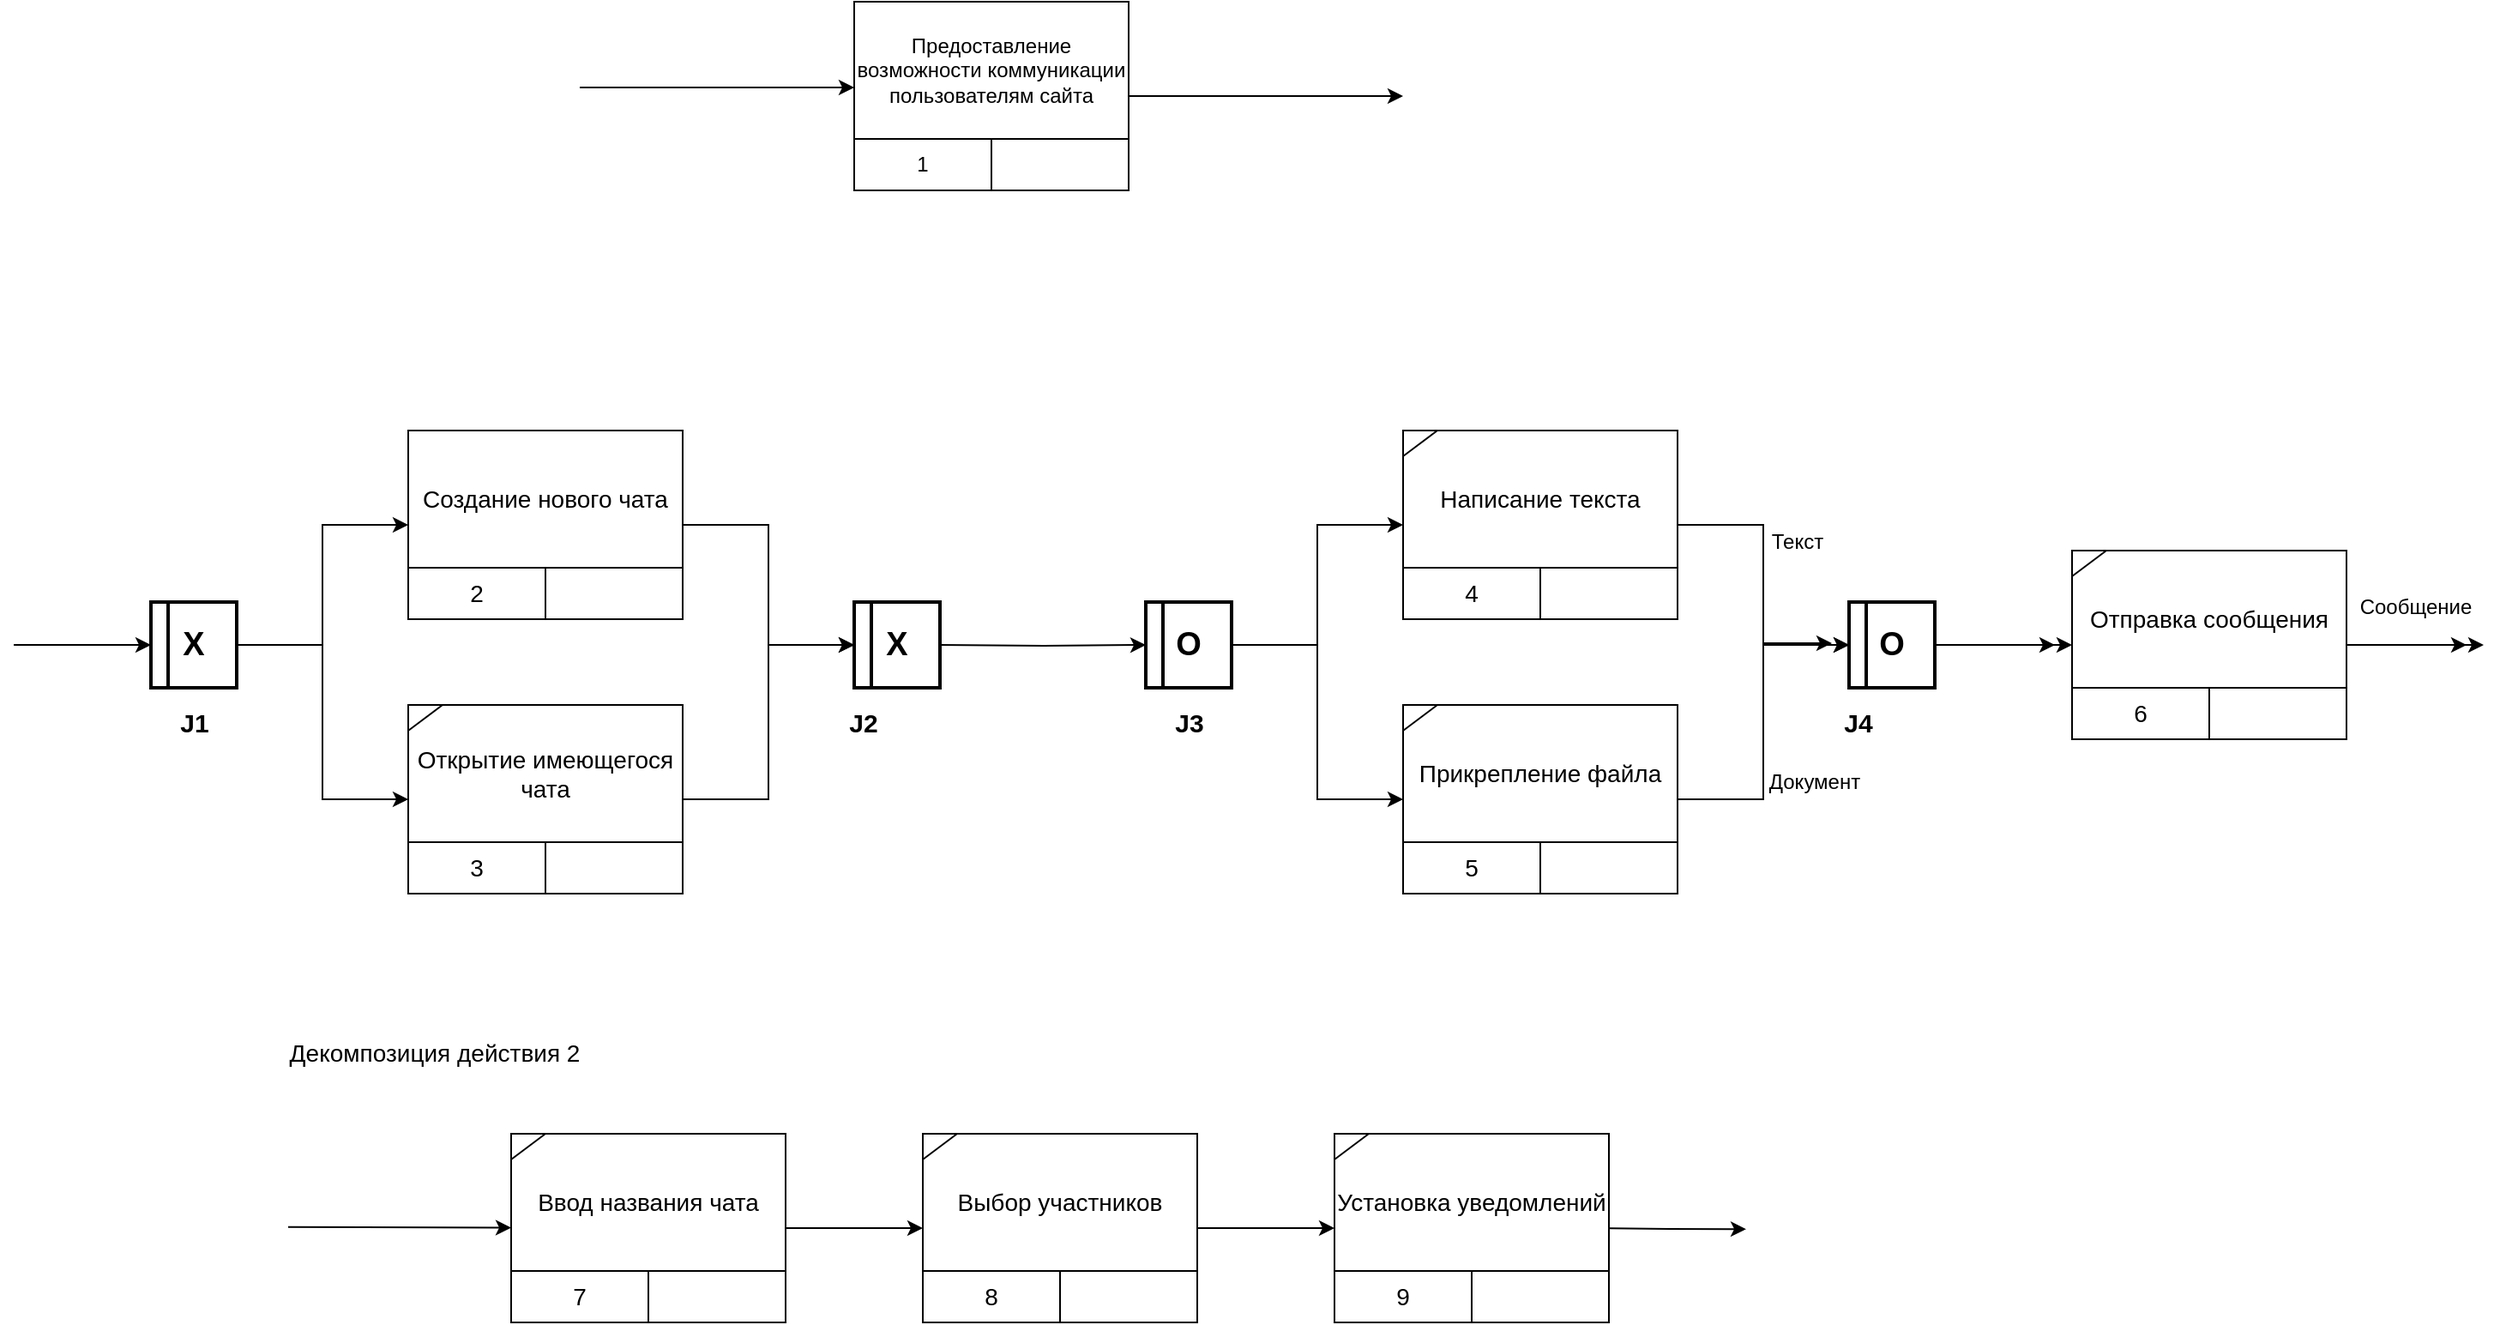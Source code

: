 <mxfile version="22.0.8" type="device">
  <diagram id="oJsRLX7s7bRhl0XR79Wc" name="Страница 1">
    <mxGraphModel dx="2359" dy="671" grid="1" gridSize="10" guides="1" tooltips="1" connect="1" arrows="1" fold="1" page="1" pageScale="1" pageWidth="827" pageHeight="1169" math="0" shadow="0">
      <root>
        <mxCell id="0" />
        <mxCell id="1" parent="0" />
        <mxCell id="Mzi-kS6j1Y3aCMjUUihl-28" style="edgeStyle=none;rounded=0;orthogonalLoop=1;jettySize=auto;html=1;exitX=1;exitY=0.5;exitDx=0;exitDy=0;endArrow=classic;endFill=1;" parent="1" source="Mzi-kS6j1Y3aCMjUUihl-24" edge="1">
          <mxGeometry relative="1" as="geometry">
            <mxPoint x="580" y="245" as="targetPoint" />
          </mxGeometry>
        </mxCell>
        <mxCell id="Mzi-kS6j1Y3aCMjUUihl-24" value="Предоставление возможности коммуникации пользователям сайта" style="shape=table;html=1;whiteSpace=wrap;startSize=80;container=1;collapsible=0;childLayout=tableLayout;" parent="1" vertex="1">
          <mxGeometry x="260" y="190" width="160" height="110" as="geometry" />
        </mxCell>
        <mxCell id="Mzi-kS6j1Y3aCMjUUihl-25" value="" style="shape=partialRectangle;html=1;whiteSpace=wrap;collapsible=0;dropTarget=0;pointerEvents=0;fillColor=none;top=0;left=0;bottom=0;right=0;points=[[0,0.5],[1,0.5]];portConstraint=eastwest;" parent="Mzi-kS6j1Y3aCMjUUihl-24" vertex="1">
          <mxGeometry y="80" width="160" height="30" as="geometry" />
        </mxCell>
        <mxCell id="Mzi-kS6j1Y3aCMjUUihl-26" value="1" style="shape=partialRectangle;html=1;whiteSpace=wrap;connectable=0;overflow=hidden;fillColor=none;top=0;left=0;bottom=0;right=0;" parent="Mzi-kS6j1Y3aCMjUUihl-25" vertex="1">
          <mxGeometry width="80" height="30" as="geometry">
            <mxRectangle width="80" height="30" as="alternateBounds" />
          </mxGeometry>
        </mxCell>
        <mxCell id="Mzi-kS6j1Y3aCMjUUihl-27" value="" style="shape=partialRectangle;html=1;whiteSpace=wrap;connectable=0;overflow=hidden;fillColor=none;top=0;left=0;bottom=0;right=0;" parent="Mzi-kS6j1Y3aCMjUUihl-25" vertex="1">
          <mxGeometry x="80" width="80" height="30" as="geometry">
            <mxRectangle width="80" height="30" as="alternateBounds" />
          </mxGeometry>
        </mxCell>
        <mxCell id="Mzi-kS6j1Y3aCMjUUihl-29" style="edgeStyle=none;rounded=0;orthogonalLoop=1;jettySize=auto;html=1;exitX=1;exitY=0.5;exitDx=0;exitDy=0;endArrow=classic;endFill=1;" parent="1" edge="1">
          <mxGeometry relative="1" as="geometry">
            <mxPoint x="260" y="240" as="targetPoint" />
            <mxPoint x="100" y="240" as="sourcePoint" />
          </mxGeometry>
        </mxCell>
        <mxCell id="Mzi-kS6j1Y3aCMjUUihl-60" style="edgeStyle=orthogonalEdgeStyle;rounded=0;orthogonalLoop=1;jettySize=auto;html=1;exitX=1;exitY=0.5;exitDx=0;exitDy=0;entryX=0;entryY=0.5;entryDx=0;entryDy=0;endArrow=classic;endFill=1;" parent="1" source="Mzi-kS6j1Y3aCMjUUihl-30" target="Mzi-kS6j1Y3aCMjUUihl-59" edge="1">
          <mxGeometry relative="1" as="geometry" />
        </mxCell>
        <mxCell id="Mzi-kS6j1Y3aCMjUUihl-30" value="&lt;font style=&quot;font-size: 14px;&quot;&gt;Создание нового чата&lt;/font&gt;" style="shape=table;html=1;whiteSpace=wrap;startSize=80;container=1;collapsible=0;childLayout=tableLayout;" parent="1" vertex="1">
          <mxGeometry y="440" width="160" height="110" as="geometry" />
        </mxCell>
        <mxCell id="Mzi-kS6j1Y3aCMjUUihl-31" value="" style="shape=partialRectangle;html=1;whiteSpace=wrap;collapsible=0;dropTarget=0;pointerEvents=0;fillColor=none;top=0;left=0;bottom=0;right=0;points=[[0,0.5],[1,0.5]];portConstraint=eastwest;" parent="Mzi-kS6j1Y3aCMjUUihl-30" vertex="1">
          <mxGeometry y="80" width="160" height="30" as="geometry" />
        </mxCell>
        <mxCell id="Mzi-kS6j1Y3aCMjUUihl-32" value="&lt;font style=&quot;font-size: 14px;&quot;&gt;2&lt;/font&gt;" style="shape=partialRectangle;html=1;whiteSpace=wrap;connectable=0;overflow=hidden;fillColor=none;top=0;left=0;bottom=0;right=0;" parent="Mzi-kS6j1Y3aCMjUUihl-31" vertex="1">
          <mxGeometry width="80" height="30" as="geometry">
            <mxRectangle width="80" height="30" as="alternateBounds" />
          </mxGeometry>
        </mxCell>
        <mxCell id="Mzi-kS6j1Y3aCMjUUihl-33" value="" style="shape=partialRectangle;html=1;whiteSpace=wrap;connectable=0;overflow=hidden;fillColor=none;top=0;left=0;bottom=0;right=0;" parent="Mzi-kS6j1Y3aCMjUUihl-31" vertex="1">
          <mxGeometry x="80" width="80" height="30" as="geometry">
            <mxRectangle width="80" height="30" as="alternateBounds" />
          </mxGeometry>
        </mxCell>
        <mxCell id="Mzi-kS6j1Y3aCMjUUihl-63" style="edgeStyle=orthogonalEdgeStyle;rounded=0;orthogonalLoop=1;jettySize=auto;html=1;exitX=1;exitY=0.5;exitDx=0;exitDy=0;entryX=0;entryY=0.5;entryDx=0;entryDy=0;endArrow=classic;endFill=1;" parent="1" source="Mzi-kS6j1Y3aCMjUUihl-34" edge="1">
          <mxGeometry relative="1" as="geometry">
            <mxPoint x="1210" y="565" as="targetPoint" />
          </mxGeometry>
        </mxCell>
        <mxCell id="Mzi-kS6j1Y3aCMjUUihl-34" value="&lt;font style=&quot;font-size: 14px;&quot;&gt;Отправка сообщения&lt;/font&gt;" style="shape=table;html=1;whiteSpace=wrap;startSize=80;container=1;collapsible=0;childLayout=tableLayout;" parent="1" vertex="1">
          <mxGeometry x="970" y="510" width="160" height="110" as="geometry" />
        </mxCell>
        <mxCell id="Mzi-kS6j1Y3aCMjUUihl-35" value="" style="shape=partialRectangle;html=1;whiteSpace=wrap;collapsible=0;dropTarget=0;pointerEvents=0;fillColor=none;top=0;left=0;bottom=0;right=0;points=[[0,0.5],[1,0.5]];portConstraint=eastwest;" parent="Mzi-kS6j1Y3aCMjUUihl-34" vertex="1">
          <mxGeometry y="80" width="160" height="30" as="geometry" />
        </mxCell>
        <mxCell id="Mzi-kS6j1Y3aCMjUUihl-36" value="&lt;font style=&quot;font-size: 14px;&quot;&gt;6&lt;/font&gt;" style="shape=partialRectangle;html=1;whiteSpace=wrap;connectable=0;overflow=hidden;fillColor=none;top=0;left=0;bottom=0;right=0;" parent="Mzi-kS6j1Y3aCMjUUihl-35" vertex="1">
          <mxGeometry width="80" height="30" as="geometry">
            <mxRectangle width="80" height="30" as="alternateBounds" />
          </mxGeometry>
        </mxCell>
        <mxCell id="Mzi-kS6j1Y3aCMjUUihl-37" value="" style="shape=partialRectangle;html=1;whiteSpace=wrap;connectable=0;overflow=hidden;fillColor=none;top=0;left=0;bottom=0;right=0;" parent="Mzi-kS6j1Y3aCMjUUihl-35" vertex="1">
          <mxGeometry x="80" width="80" height="30" as="geometry">
            <mxRectangle width="80" height="30" as="alternateBounds" />
          </mxGeometry>
        </mxCell>
        <mxCell id="Mzi-kS6j1Y3aCMjUUihl-61" style="edgeStyle=orthogonalEdgeStyle;rounded=0;orthogonalLoop=1;jettySize=auto;html=1;exitX=1;exitY=0.5;exitDx=0;exitDy=0;entryX=0;entryY=0.5;entryDx=0;entryDy=0;endArrow=classic;endFill=1;" parent="1" source="Mzi-kS6j1Y3aCMjUUihl-42" target="Mzi-kS6j1Y3aCMjUUihl-59" edge="1">
          <mxGeometry relative="1" as="geometry" />
        </mxCell>
        <mxCell id="Mzi-kS6j1Y3aCMjUUihl-42" value="&lt;font style=&quot;font-size: 14px;&quot;&gt;Открытие имеющегося чата&lt;/font&gt;" style="shape=table;html=1;whiteSpace=wrap;startSize=80;container=1;collapsible=0;childLayout=tableLayout;" parent="1" vertex="1">
          <mxGeometry y="600" width="160" height="110" as="geometry" />
        </mxCell>
        <mxCell id="Mzi-kS6j1Y3aCMjUUihl-43" value="" style="shape=partialRectangle;html=1;whiteSpace=wrap;collapsible=0;dropTarget=0;pointerEvents=0;fillColor=none;top=0;left=0;bottom=0;right=0;points=[[0,0.5],[1,0.5]];portConstraint=eastwest;" parent="Mzi-kS6j1Y3aCMjUUihl-42" vertex="1">
          <mxGeometry y="80" width="160" height="30" as="geometry" />
        </mxCell>
        <mxCell id="Mzi-kS6j1Y3aCMjUUihl-44" value="&lt;font style=&quot;font-size: 14px;&quot;&gt;3&lt;/font&gt;" style="shape=partialRectangle;html=1;whiteSpace=wrap;connectable=0;overflow=hidden;fillColor=none;top=0;left=0;bottom=0;right=0;" parent="Mzi-kS6j1Y3aCMjUUihl-43" vertex="1">
          <mxGeometry width="80" height="30" as="geometry">
            <mxRectangle width="80" height="30" as="alternateBounds" />
          </mxGeometry>
        </mxCell>
        <mxCell id="Mzi-kS6j1Y3aCMjUUihl-45" value="" style="shape=partialRectangle;html=1;whiteSpace=wrap;connectable=0;overflow=hidden;fillColor=none;top=0;left=0;bottom=0;right=0;" parent="Mzi-kS6j1Y3aCMjUUihl-43" vertex="1">
          <mxGeometry x="80" width="80" height="30" as="geometry">
            <mxRectangle width="80" height="30" as="alternateBounds" />
          </mxGeometry>
        </mxCell>
        <mxCell id="Mzi-kS6j1Y3aCMjUUihl-57" style="edgeStyle=orthogonalEdgeStyle;rounded=0;orthogonalLoop=1;jettySize=auto;html=1;exitX=1;exitY=0.5;exitDx=0;exitDy=0;entryX=0;entryY=0.5;entryDx=0;entryDy=0;endArrow=classic;endFill=1;" parent="1" source="Mzi-kS6j1Y3aCMjUUihl-55" target="Mzi-kS6j1Y3aCMjUUihl-30" edge="1">
          <mxGeometry relative="1" as="geometry" />
        </mxCell>
        <mxCell id="Mzi-kS6j1Y3aCMjUUihl-58" style="edgeStyle=orthogonalEdgeStyle;rounded=0;orthogonalLoop=1;jettySize=auto;html=1;exitX=1;exitY=0.5;exitDx=0;exitDy=0;entryX=0;entryY=0.5;entryDx=0;entryDy=0;endArrow=classic;endFill=1;" parent="1" source="Mzi-kS6j1Y3aCMjUUihl-55" target="Mzi-kS6j1Y3aCMjUUihl-42" edge="1">
          <mxGeometry relative="1" as="geometry" />
        </mxCell>
        <mxCell id="Mzi-kS6j1Y3aCMjUUihl-55" value="&lt;b&gt;&lt;font style=&quot;font-size: 19px&quot;&gt;X&lt;/font&gt;&lt;/b&gt;" style="shape=internalStorage;whiteSpace=wrap;html=1;dx=10;dy=0;rounded=1;arcSize=0;strokeWidth=2;" parent="1" vertex="1">
          <mxGeometry x="-150" y="540" width="50" height="50" as="geometry" />
        </mxCell>
        <mxCell id="Mzi-kS6j1Y3aCMjUUihl-59" value="&lt;b&gt;&lt;font style=&quot;font-size: 19px&quot;&gt;X&lt;/font&gt;&lt;/b&gt;" style="shape=internalStorage;whiteSpace=wrap;html=1;dx=10;dy=0;rounded=1;arcSize=0;strokeWidth=2;" parent="1" vertex="1">
          <mxGeometry x="260" y="540" width="50" height="50" as="geometry" />
        </mxCell>
        <mxCell id="Mzi-kS6j1Y3aCMjUUihl-81" style="edgeStyle=orthogonalEdgeStyle;rounded=0;orthogonalLoop=1;jettySize=auto;html=1;exitX=1;exitY=0.5;exitDx=0;exitDy=0;entryX=0;entryY=0.5;entryDx=0;entryDy=0;endArrow=classic;endFill=1;" parent="1" source="Mzi-kS6j1Y3aCMjUUihl-67" edge="1">
          <mxGeometry relative="1" as="geometry">
            <mxPoint x="300" y="905" as="targetPoint" />
          </mxGeometry>
        </mxCell>
        <mxCell id="Mzi-kS6j1Y3aCMjUUihl-67" value="&lt;font style=&quot;font-size: 14px;&quot;&gt;Ввод названия чата&lt;/font&gt;" style="shape=table;html=1;whiteSpace=wrap;startSize=80;container=1;collapsible=0;childLayout=tableLayout;" parent="1" vertex="1">
          <mxGeometry x="60" y="850" width="160" height="110" as="geometry" />
        </mxCell>
        <mxCell id="Mzi-kS6j1Y3aCMjUUihl-68" value="" style="shape=partialRectangle;html=1;whiteSpace=wrap;collapsible=0;dropTarget=0;pointerEvents=0;fillColor=none;top=0;left=0;bottom=0;right=0;points=[[0,0.5],[1,0.5]];portConstraint=eastwest;" parent="Mzi-kS6j1Y3aCMjUUihl-67" vertex="1">
          <mxGeometry y="80" width="160" height="30" as="geometry" />
        </mxCell>
        <mxCell id="Mzi-kS6j1Y3aCMjUUihl-69" value="&lt;font style=&quot;font-size: 14px;&quot;&gt;7&lt;/font&gt;" style="shape=partialRectangle;html=1;whiteSpace=wrap;connectable=0;overflow=hidden;fillColor=none;top=0;left=0;bottom=0;right=0;" parent="Mzi-kS6j1Y3aCMjUUihl-68" vertex="1">
          <mxGeometry width="80" height="30" as="geometry">
            <mxRectangle width="80" height="30" as="alternateBounds" />
          </mxGeometry>
        </mxCell>
        <mxCell id="Mzi-kS6j1Y3aCMjUUihl-70" value="" style="shape=partialRectangle;html=1;whiteSpace=wrap;connectable=0;overflow=hidden;fillColor=none;top=0;left=0;bottom=0;right=0;" parent="Mzi-kS6j1Y3aCMjUUihl-68" vertex="1">
          <mxGeometry x="80" width="80" height="30" as="geometry">
            <mxRectangle width="80" height="30" as="alternateBounds" />
          </mxGeometry>
        </mxCell>
        <mxCell id="Mzi-kS6j1Y3aCMjUUihl-79" style="edgeStyle=none;rounded=0;orthogonalLoop=1;jettySize=auto;html=1;endArrow=classic;endFill=1;" parent="1" edge="1">
          <mxGeometry relative="1" as="geometry">
            <mxPoint x="60" y="904.78" as="targetPoint" />
            <mxPoint x="-70" y="904.37" as="sourcePoint" />
          </mxGeometry>
        </mxCell>
        <mxCell id="Mzi-kS6j1Y3aCMjUUihl-87" style="edgeStyle=orthogonalEdgeStyle;rounded=0;orthogonalLoop=1;jettySize=auto;html=1;exitX=1;exitY=0.5;exitDx=0;exitDy=0;endArrow=classic;endFill=1;" parent="1" edge="1">
          <mxGeometry relative="1" as="geometry">
            <mxPoint x="780" y="905.588" as="targetPoint" />
            <mxPoint x="690" y="905" as="sourcePoint" />
          </mxGeometry>
        </mxCell>
        <mxCell id="Mzi-kS6j1Y3aCMjUUihl-89" value="" style="endArrow=none;html=1;fontSize=11;exitX=0;exitY=0.25;exitDx=0;exitDy=0;" parent="1" edge="1">
          <mxGeometry width="50" height="50" relative="1" as="geometry">
            <mxPoint y="615" as="sourcePoint" />
            <mxPoint x="20" y="600" as="targetPoint" />
          </mxGeometry>
        </mxCell>
        <mxCell id="Mzi-kS6j1Y3aCMjUUihl-91" value="" style="endArrow=none;html=1;fontSize=11;exitX=0;exitY=0.25;exitDx=0;exitDy=0;" parent="1" edge="1">
          <mxGeometry width="50" height="50" relative="1" as="geometry">
            <mxPoint x="970" y="525" as="sourcePoint" />
            <mxPoint x="990" y="510" as="targetPoint" />
          </mxGeometry>
        </mxCell>
        <mxCell id="Mzi-kS6j1Y3aCMjUUihl-93" value="" style="endArrow=none;html=1;fontSize=11;exitX=0;exitY=0.25;exitDx=0;exitDy=0;" parent="1" edge="1">
          <mxGeometry width="50" height="50" relative="1" as="geometry">
            <mxPoint x="60" y="865" as="sourcePoint" />
            <mxPoint x="80" y="850" as="targetPoint" />
          </mxGeometry>
        </mxCell>
        <mxCell id="Mzi-kS6j1Y3aCMjUUihl-96" value="&lt;font style=&quot;font-size: 15px&quot;&gt;&lt;b&gt;J1&lt;/b&gt;&lt;/font&gt;" style="text;html=1;resizable=0;autosize=1;align=center;verticalAlign=middle;points=[];fillColor=none;strokeColor=none;rounded=0;" parent="1" vertex="1">
          <mxGeometry x="-140" y="600" width="30" height="20" as="geometry" />
        </mxCell>
        <mxCell id="Mzi-kS6j1Y3aCMjUUihl-97" value="&lt;font style=&quot;font-size: 15px&quot;&gt;&lt;b&gt;J2&lt;/b&gt;&lt;/font&gt;" style="text;html=1;resizable=0;autosize=1;align=center;verticalAlign=middle;points=[];fillColor=none;strokeColor=none;rounded=0;" parent="1" vertex="1">
          <mxGeometry x="250" y="600" width="30" height="20" as="geometry" />
        </mxCell>
        <mxCell id="2jI5eoh9f0SczUEPpXRv-1" style="edgeStyle=orthogonalEdgeStyle;rounded=0;orthogonalLoop=1;jettySize=auto;html=1;exitX=1;exitY=0.5;exitDx=0;exitDy=0;entryX=0;entryY=0.5;entryDx=0;entryDy=0;endArrow=classic;endFill=1;" parent="1" source="2jI5eoh9f0SczUEPpXRv-2" target="2jI5eoh9f0SczUEPpXRv-16" edge="1">
          <mxGeometry relative="1" as="geometry" />
        </mxCell>
        <mxCell id="2jI5eoh9f0SczUEPpXRv-2" value="&lt;font style=&quot;font-size: 14px;&quot;&gt;Написание текста&lt;/font&gt;" style="shape=table;html=1;whiteSpace=wrap;startSize=80;container=1;collapsible=0;childLayout=tableLayout;" parent="1" vertex="1">
          <mxGeometry x="580" y="440" width="160" height="110" as="geometry" />
        </mxCell>
        <mxCell id="2jI5eoh9f0SczUEPpXRv-3" value="" style="shape=partialRectangle;html=1;whiteSpace=wrap;collapsible=0;dropTarget=0;pointerEvents=0;fillColor=none;top=0;left=0;bottom=0;right=0;points=[[0,0.5],[1,0.5]];portConstraint=eastwest;" parent="2jI5eoh9f0SczUEPpXRv-2" vertex="1">
          <mxGeometry y="80" width="160" height="30" as="geometry" />
        </mxCell>
        <mxCell id="2jI5eoh9f0SczUEPpXRv-4" value="&lt;font style=&quot;font-size: 14px;&quot;&gt;4&lt;/font&gt;" style="shape=partialRectangle;html=1;whiteSpace=wrap;connectable=0;overflow=hidden;fillColor=none;top=0;left=0;bottom=0;right=0;" parent="2jI5eoh9f0SczUEPpXRv-3" vertex="1">
          <mxGeometry width="80" height="30" as="geometry">
            <mxRectangle width="80" height="30" as="alternateBounds" />
          </mxGeometry>
        </mxCell>
        <mxCell id="2jI5eoh9f0SczUEPpXRv-5" value="" style="shape=partialRectangle;html=1;whiteSpace=wrap;connectable=0;overflow=hidden;fillColor=none;top=0;left=0;bottom=0;right=0;" parent="2jI5eoh9f0SczUEPpXRv-3" vertex="1">
          <mxGeometry x="80" width="80" height="30" as="geometry">
            <mxRectangle width="80" height="30" as="alternateBounds" />
          </mxGeometry>
        </mxCell>
        <mxCell id="2jI5eoh9f0SczUEPpXRv-6" style="edgeStyle=orthogonalEdgeStyle;rounded=0;orthogonalLoop=1;jettySize=auto;html=1;exitX=1;exitY=0.5;exitDx=0;exitDy=0;entryX=0;entryY=0.5;entryDx=0;entryDy=0;endArrow=classic;endFill=1;" parent="1" source="2jI5eoh9f0SczUEPpXRv-7" target="2jI5eoh9f0SczUEPpXRv-16" edge="1">
          <mxGeometry relative="1" as="geometry" />
        </mxCell>
        <mxCell id="2jI5eoh9f0SczUEPpXRv-7" value="&lt;font style=&quot;font-size: 14px;&quot;&gt;Прикрепление файла&lt;/font&gt;" style="shape=table;html=1;whiteSpace=wrap;startSize=80;container=1;collapsible=0;childLayout=tableLayout;" parent="1" vertex="1">
          <mxGeometry x="580" y="600" width="160" height="110" as="geometry" />
        </mxCell>
        <mxCell id="2jI5eoh9f0SczUEPpXRv-8" value="" style="shape=partialRectangle;html=1;whiteSpace=wrap;collapsible=0;dropTarget=0;pointerEvents=0;fillColor=none;top=0;left=0;bottom=0;right=0;points=[[0,0.5],[1,0.5]];portConstraint=eastwest;" parent="2jI5eoh9f0SczUEPpXRv-7" vertex="1">
          <mxGeometry y="80" width="160" height="30" as="geometry" />
        </mxCell>
        <mxCell id="2jI5eoh9f0SczUEPpXRv-9" value="&lt;font style=&quot;font-size: 14px;&quot;&gt;5&lt;/font&gt;" style="shape=partialRectangle;html=1;whiteSpace=wrap;connectable=0;overflow=hidden;fillColor=none;top=0;left=0;bottom=0;right=0;" parent="2jI5eoh9f0SczUEPpXRv-8" vertex="1">
          <mxGeometry width="80" height="30" as="geometry">
            <mxRectangle width="80" height="30" as="alternateBounds" />
          </mxGeometry>
        </mxCell>
        <mxCell id="2jI5eoh9f0SczUEPpXRv-10" value="" style="shape=partialRectangle;html=1;whiteSpace=wrap;connectable=0;overflow=hidden;fillColor=none;top=0;left=0;bottom=0;right=0;" parent="2jI5eoh9f0SczUEPpXRv-8" vertex="1">
          <mxGeometry x="80" width="80" height="30" as="geometry">
            <mxRectangle width="80" height="30" as="alternateBounds" />
          </mxGeometry>
        </mxCell>
        <mxCell id="2jI5eoh9f0SczUEPpXRv-11" style="edgeStyle=orthogonalEdgeStyle;rounded=0;orthogonalLoop=1;jettySize=auto;html=1;entryX=0;entryY=0.5;entryDx=0;entryDy=0;endArrow=classic;endFill=1;" parent="1" target="2jI5eoh9f0SczUEPpXRv-14" edge="1">
          <mxGeometry relative="1" as="geometry">
            <mxPoint x="310" y="565" as="sourcePoint" />
          </mxGeometry>
        </mxCell>
        <mxCell id="2jI5eoh9f0SczUEPpXRv-12" style="edgeStyle=orthogonalEdgeStyle;rounded=0;orthogonalLoop=1;jettySize=auto;html=1;exitX=1;exitY=0.5;exitDx=0;exitDy=0;entryX=0;entryY=0.5;entryDx=0;entryDy=0;endArrow=classic;endFill=1;" parent="1" source="2jI5eoh9f0SczUEPpXRv-14" target="2jI5eoh9f0SczUEPpXRv-2" edge="1">
          <mxGeometry relative="1" as="geometry" />
        </mxCell>
        <mxCell id="2jI5eoh9f0SczUEPpXRv-13" style="edgeStyle=orthogonalEdgeStyle;rounded=0;orthogonalLoop=1;jettySize=auto;html=1;exitX=1;exitY=0.5;exitDx=0;exitDy=0;entryX=0;entryY=0.5;entryDx=0;entryDy=0;endArrow=classic;endFill=1;" parent="1" source="2jI5eoh9f0SczUEPpXRv-14" target="2jI5eoh9f0SczUEPpXRv-7" edge="1">
          <mxGeometry relative="1" as="geometry" />
        </mxCell>
        <mxCell id="2jI5eoh9f0SczUEPpXRv-14" value="&lt;b&gt;&lt;font style=&quot;font-size: 19px&quot;&gt;О&lt;/font&gt;&lt;/b&gt;" style="shape=internalStorage;whiteSpace=wrap;html=1;dx=10;dy=0;rounded=1;arcSize=0;strokeWidth=2;" parent="1" vertex="1">
          <mxGeometry x="430" y="540" width="50" height="50" as="geometry" />
        </mxCell>
        <mxCell id="2jI5eoh9f0SczUEPpXRv-15" style="edgeStyle=orthogonalEdgeStyle;rounded=0;orthogonalLoop=1;jettySize=auto;html=1;exitX=1;exitY=0.5;exitDx=0;exitDy=0;endArrow=classic;endFill=1;" parent="1" source="2jI5eoh9f0SczUEPpXRv-16" edge="1">
          <mxGeometry relative="1" as="geometry">
            <mxPoint x="970" y="565" as="targetPoint" />
          </mxGeometry>
        </mxCell>
        <mxCell id="2jI5eoh9f0SczUEPpXRv-16" value="&lt;b&gt;&lt;font style=&quot;font-size: 19px&quot;&gt;О&lt;/font&gt;&lt;/b&gt;" style="shape=internalStorage;whiteSpace=wrap;html=1;dx=10;dy=0;rounded=1;arcSize=0;strokeWidth=2;" parent="1" vertex="1">
          <mxGeometry x="840" y="540" width="50" height="50" as="geometry" />
        </mxCell>
        <mxCell id="2jI5eoh9f0SczUEPpXRv-17" value="" style="endArrow=none;html=1;fontSize=11;exitX=0;exitY=0.25;exitDx=0;exitDy=0;" parent="1" edge="1">
          <mxGeometry width="50" height="50" relative="1" as="geometry">
            <mxPoint x="580" y="615" as="sourcePoint" />
            <mxPoint x="600" y="600" as="targetPoint" />
          </mxGeometry>
        </mxCell>
        <mxCell id="2jI5eoh9f0SczUEPpXRv-18" value="" style="endArrow=none;html=1;fontSize=11;exitX=0;exitY=0.25;exitDx=0;exitDy=0;" parent="1" edge="1">
          <mxGeometry width="50" height="50" relative="1" as="geometry">
            <mxPoint x="580" y="455" as="sourcePoint" />
            <mxPoint x="600" y="440" as="targetPoint" />
          </mxGeometry>
        </mxCell>
        <mxCell id="2jI5eoh9f0SczUEPpXRv-19" value="&lt;font style=&quot;font-size: 15px&quot;&gt;&lt;b&gt;J3&lt;/b&gt;&lt;/font&gt;" style="text;html=1;resizable=0;autosize=1;align=center;verticalAlign=middle;points=[];fillColor=none;strokeColor=none;rounded=0;" parent="1" vertex="1">
          <mxGeometry x="435" y="595" width="40" height="30" as="geometry" />
        </mxCell>
        <mxCell id="2jI5eoh9f0SczUEPpXRv-20" value="&lt;font style=&quot;font-size: 15px&quot;&gt;&lt;b&gt;J4&lt;/b&gt;&lt;/font&gt;" style="text;html=1;resizable=0;autosize=1;align=center;verticalAlign=middle;points=[];fillColor=none;strokeColor=none;rounded=0;" parent="1" vertex="1">
          <mxGeometry x="825" y="595" width="40" height="30" as="geometry" />
        </mxCell>
        <mxCell id="2jI5eoh9f0SczUEPpXRv-21" style="edgeStyle=orthogonalEdgeStyle;rounded=0;orthogonalLoop=1;jettySize=auto;html=1;exitX=1;exitY=0.5;exitDx=0;exitDy=0;entryX=0;entryY=0.5;entryDx=0;entryDy=0;endArrow=classic;endFill=1;" parent="1" source="2jI5eoh9f0SczUEPpXRv-22" edge="1">
          <mxGeometry relative="1" as="geometry">
            <mxPoint x="540" y="905" as="targetPoint" />
          </mxGeometry>
        </mxCell>
        <mxCell id="2jI5eoh9f0SczUEPpXRv-22" value="&lt;font style=&quot;font-size: 14px;&quot;&gt;Выбор участников&lt;/font&gt;" style="shape=table;html=1;whiteSpace=wrap;startSize=80;container=1;collapsible=0;childLayout=tableLayout;" parent="1" vertex="1">
          <mxGeometry x="300" y="850" width="160" height="110" as="geometry" />
        </mxCell>
        <mxCell id="2jI5eoh9f0SczUEPpXRv-23" value="" style="shape=partialRectangle;html=1;whiteSpace=wrap;collapsible=0;dropTarget=0;pointerEvents=0;fillColor=none;top=0;left=0;bottom=0;right=0;points=[[0,0.5],[1,0.5]];portConstraint=eastwest;" parent="2jI5eoh9f0SczUEPpXRv-22" vertex="1">
          <mxGeometry y="80" width="160" height="30" as="geometry" />
        </mxCell>
        <mxCell id="2jI5eoh9f0SczUEPpXRv-24" value="&lt;font style=&quot;font-size: 14px;&quot;&gt;8&lt;/font&gt;" style="shape=partialRectangle;html=1;whiteSpace=wrap;connectable=0;overflow=hidden;fillColor=none;top=0;left=0;bottom=0;right=0;" parent="2jI5eoh9f0SczUEPpXRv-23" vertex="1">
          <mxGeometry width="80" height="30" as="geometry">
            <mxRectangle width="80" height="30" as="alternateBounds" />
          </mxGeometry>
        </mxCell>
        <mxCell id="2jI5eoh9f0SczUEPpXRv-25" value="" style="shape=partialRectangle;html=1;whiteSpace=wrap;connectable=0;overflow=hidden;fillColor=none;top=0;left=0;bottom=0;right=0;" parent="2jI5eoh9f0SczUEPpXRv-23" vertex="1">
          <mxGeometry x="80" width="80" height="30" as="geometry">
            <mxRectangle width="80" height="30" as="alternateBounds" />
          </mxGeometry>
        </mxCell>
        <mxCell id="2jI5eoh9f0SczUEPpXRv-26" value="" style="endArrow=none;html=1;fontSize=11;exitX=0;exitY=0.25;exitDx=0;exitDy=0;" parent="1" edge="1">
          <mxGeometry width="50" height="50" relative="1" as="geometry">
            <mxPoint x="300" y="865" as="sourcePoint" />
            <mxPoint x="320" y="850" as="targetPoint" />
          </mxGeometry>
        </mxCell>
        <mxCell id="2jI5eoh9f0SczUEPpXRv-28" value="&lt;font style=&quot;font-size: 14px;&quot;&gt;Установка уведомлений&lt;/font&gt;" style="shape=table;html=1;whiteSpace=wrap;startSize=80;container=1;collapsible=0;childLayout=tableLayout;" parent="1" vertex="1">
          <mxGeometry x="540" y="850" width="160" height="110" as="geometry" />
        </mxCell>
        <mxCell id="2jI5eoh9f0SczUEPpXRv-29" value="" style="shape=partialRectangle;html=1;whiteSpace=wrap;collapsible=0;dropTarget=0;pointerEvents=0;fillColor=none;top=0;left=0;bottom=0;right=0;points=[[0,0.5],[1,0.5]];portConstraint=eastwest;" parent="2jI5eoh9f0SczUEPpXRv-28" vertex="1">
          <mxGeometry y="80" width="160" height="30" as="geometry" />
        </mxCell>
        <mxCell id="2jI5eoh9f0SczUEPpXRv-30" value="&lt;font style=&quot;font-size: 14px;&quot;&gt;9&lt;/font&gt;" style="shape=partialRectangle;html=1;whiteSpace=wrap;connectable=0;overflow=hidden;fillColor=none;top=0;left=0;bottom=0;right=0;" parent="2jI5eoh9f0SczUEPpXRv-29" vertex="1">
          <mxGeometry width="80" height="30" as="geometry">
            <mxRectangle width="80" height="30" as="alternateBounds" />
          </mxGeometry>
        </mxCell>
        <mxCell id="2jI5eoh9f0SczUEPpXRv-31" value="" style="shape=partialRectangle;html=1;whiteSpace=wrap;connectable=0;overflow=hidden;fillColor=none;top=0;left=0;bottom=0;right=0;" parent="2jI5eoh9f0SczUEPpXRv-29" vertex="1">
          <mxGeometry x="80" width="80" height="30" as="geometry">
            <mxRectangle width="80" height="30" as="alternateBounds" />
          </mxGeometry>
        </mxCell>
        <mxCell id="2jI5eoh9f0SczUEPpXRv-32" value="" style="endArrow=none;html=1;fontSize=11;exitX=0;exitY=0.25;exitDx=0;exitDy=0;" parent="1" edge="1">
          <mxGeometry width="50" height="50" relative="1" as="geometry">
            <mxPoint x="540" y="865" as="sourcePoint" />
            <mxPoint x="560" y="850" as="targetPoint" />
          </mxGeometry>
        </mxCell>
        <mxCell id="X8Hv2FeZy_jpVl6FrN4l-1" value="&lt;font style=&quot;font-size: 14px;&quot;&gt;Декомпозиция действия 2&lt;/font&gt;" style="text;html=1;align=center;verticalAlign=middle;resizable=0;points=[];autosize=1;strokeColor=none;fillColor=none;" parent="1" vertex="1">
          <mxGeometry x="-80" y="788" width="190" height="30" as="geometry" />
        </mxCell>
        <mxCell id="cz6wFkQ1F1xwTlqVo1mN-1" value="" style="endArrow=classic;html=1;rounded=0;" edge="1" parent="1">
          <mxGeometry width="50" height="50" relative="1" as="geometry">
            <mxPoint x="790" y="564" as="sourcePoint" />
            <mxPoint x="830" y="564" as="targetPoint" />
          </mxGeometry>
        </mxCell>
        <mxCell id="cz6wFkQ1F1xwTlqVo1mN-2" value="" style="endArrow=classic;html=1;rounded=0;exitX=1;exitY=0.5;exitDx=0;exitDy=0;" edge="1" parent="1" source="2jI5eoh9f0SczUEPpXRv-16">
          <mxGeometry width="50" height="50" relative="1" as="geometry">
            <mxPoint x="900" y="550" as="sourcePoint" />
            <mxPoint x="960" y="565" as="targetPoint" />
          </mxGeometry>
        </mxCell>
        <mxCell id="cz6wFkQ1F1xwTlqVo1mN-3" value="Текст" style="text;html=1;strokeColor=none;fillColor=none;align=center;verticalAlign=middle;whiteSpace=wrap;rounded=0;" vertex="1" parent="1">
          <mxGeometry x="780" y="490" width="60" height="30" as="geometry" />
        </mxCell>
        <mxCell id="cz6wFkQ1F1xwTlqVo1mN-4" value="Документ" style="text;html=1;strokeColor=none;fillColor=none;align=center;verticalAlign=middle;whiteSpace=wrap;rounded=0;" vertex="1" parent="1">
          <mxGeometry x="790" y="630" width="60" height="30" as="geometry" />
        </mxCell>
        <mxCell id="cz6wFkQ1F1xwTlqVo1mN-5" value="" style="endArrow=classic;html=1;rounded=0;exitX=1;exitY=0.5;exitDx=0;exitDy=0;" edge="1" parent="1" source="Mzi-kS6j1Y3aCMjUUihl-34">
          <mxGeometry width="50" height="50" relative="1" as="geometry">
            <mxPoint x="1170" y="550" as="sourcePoint" />
            <mxPoint x="1200" y="565" as="targetPoint" />
          </mxGeometry>
        </mxCell>
        <mxCell id="cz6wFkQ1F1xwTlqVo1mN-6" value="Сообщение" style="text;html=1;align=center;verticalAlign=middle;resizable=0;points=[];autosize=1;strokeColor=none;fillColor=none;" vertex="1" parent="1">
          <mxGeometry x="1125" y="528" width="90" height="30" as="geometry" />
        </mxCell>
        <mxCell id="cz6wFkQ1F1xwTlqVo1mN-7" value="" style="endArrow=classic;html=1;rounded=0;entryX=0;entryY=0.5;entryDx=0;entryDy=0;" edge="1" parent="1" target="Mzi-kS6j1Y3aCMjUUihl-55">
          <mxGeometry width="50" height="50" relative="1" as="geometry">
            <mxPoint x="-230" y="565" as="sourcePoint" />
            <mxPoint x="-180" y="520" as="targetPoint" />
          </mxGeometry>
        </mxCell>
      </root>
    </mxGraphModel>
  </diagram>
</mxfile>
